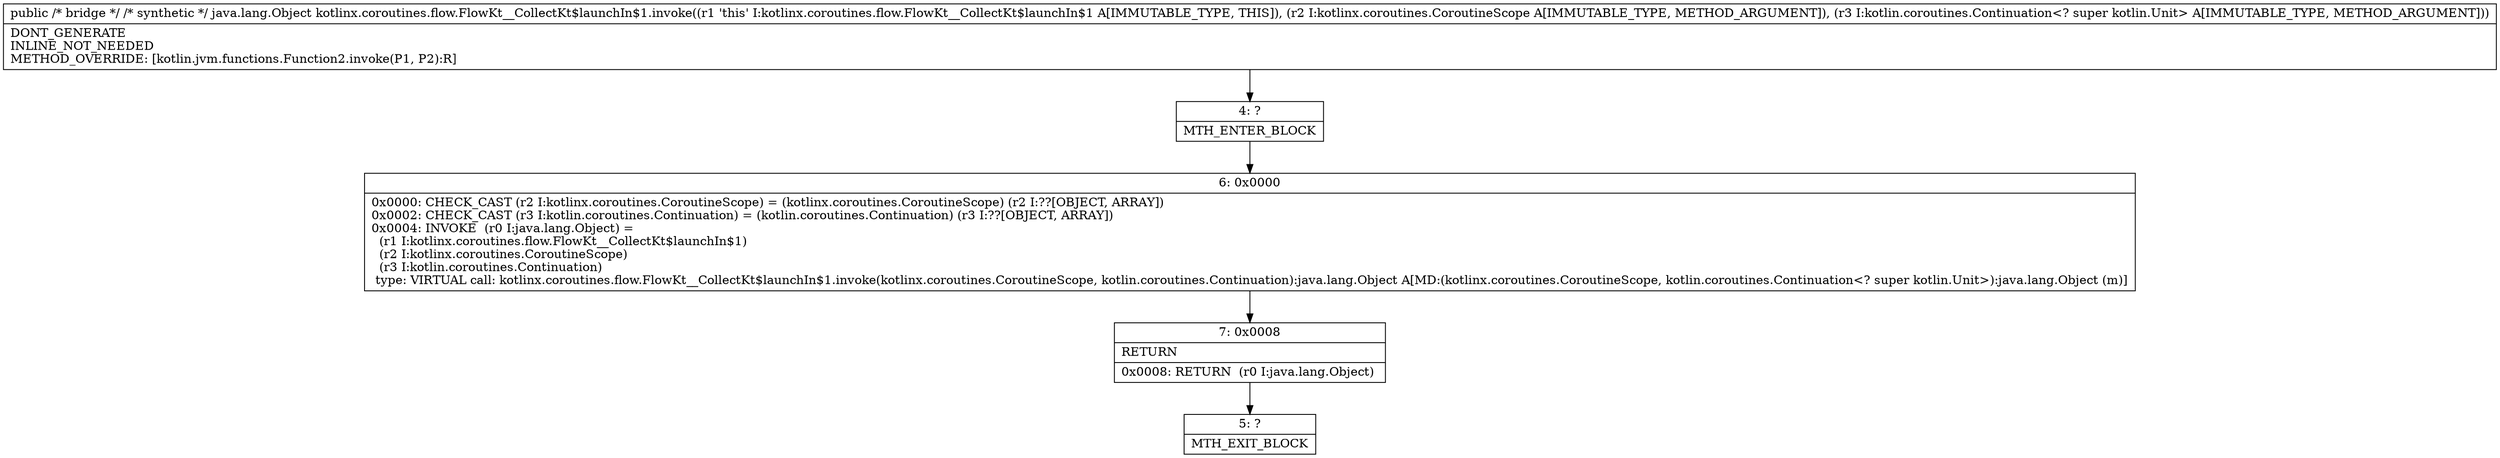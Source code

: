 digraph "CFG forkotlinx.coroutines.flow.FlowKt__CollectKt$launchIn$1.invoke(Ljava\/lang\/Object;Ljava\/lang\/Object;)Ljava\/lang\/Object;" {
Node_4 [shape=record,label="{4\:\ ?|MTH_ENTER_BLOCK\l}"];
Node_6 [shape=record,label="{6\:\ 0x0000|0x0000: CHECK_CAST (r2 I:kotlinx.coroutines.CoroutineScope) = (kotlinx.coroutines.CoroutineScope) (r2 I:??[OBJECT, ARRAY]) \l0x0002: CHECK_CAST (r3 I:kotlin.coroutines.Continuation) = (kotlin.coroutines.Continuation) (r3 I:??[OBJECT, ARRAY]) \l0x0004: INVOKE  (r0 I:java.lang.Object) = \l  (r1 I:kotlinx.coroutines.flow.FlowKt__CollectKt$launchIn$1)\l  (r2 I:kotlinx.coroutines.CoroutineScope)\l  (r3 I:kotlin.coroutines.Continuation)\l type: VIRTUAL call: kotlinx.coroutines.flow.FlowKt__CollectKt$launchIn$1.invoke(kotlinx.coroutines.CoroutineScope, kotlin.coroutines.Continuation):java.lang.Object A[MD:(kotlinx.coroutines.CoroutineScope, kotlin.coroutines.Continuation\<? super kotlin.Unit\>):java.lang.Object (m)]\l}"];
Node_7 [shape=record,label="{7\:\ 0x0008|RETURN\l|0x0008: RETURN  (r0 I:java.lang.Object) \l}"];
Node_5 [shape=record,label="{5\:\ ?|MTH_EXIT_BLOCK\l}"];
MethodNode[shape=record,label="{public \/* bridge *\/ \/* synthetic *\/ java.lang.Object kotlinx.coroutines.flow.FlowKt__CollectKt$launchIn$1.invoke((r1 'this' I:kotlinx.coroutines.flow.FlowKt__CollectKt$launchIn$1 A[IMMUTABLE_TYPE, THIS]), (r2 I:kotlinx.coroutines.CoroutineScope A[IMMUTABLE_TYPE, METHOD_ARGUMENT]), (r3 I:kotlin.coroutines.Continuation\<? super kotlin.Unit\> A[IMMUTABLE_TYPE, METHOD_ARGUMENT]))  | DONT_GENERATE\lINLINE_NOT_NEEDED\lMETHOD_OVERRIDE: [kotlin.jvm.functions.Function2.invoke(P1, P2):R]\l}"];
MethodNode -> Node_4;Node_4 -> Node_6;
Node_6 -> Node_7;
Node_7 -> Node_5;
}


